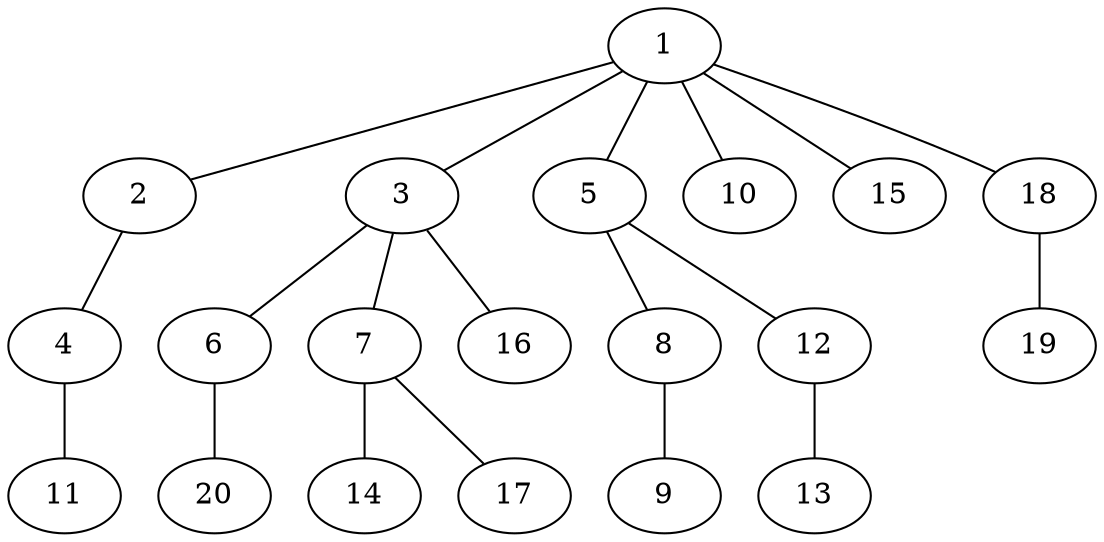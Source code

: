 graph graphname {1--2
1--3
1--5
1--10
1--15
1--18
2--4
3--6
3--7
3--16
4--11
5--8
5--12
6--20
7--14
7--17
8--9
12--13
18--19
}